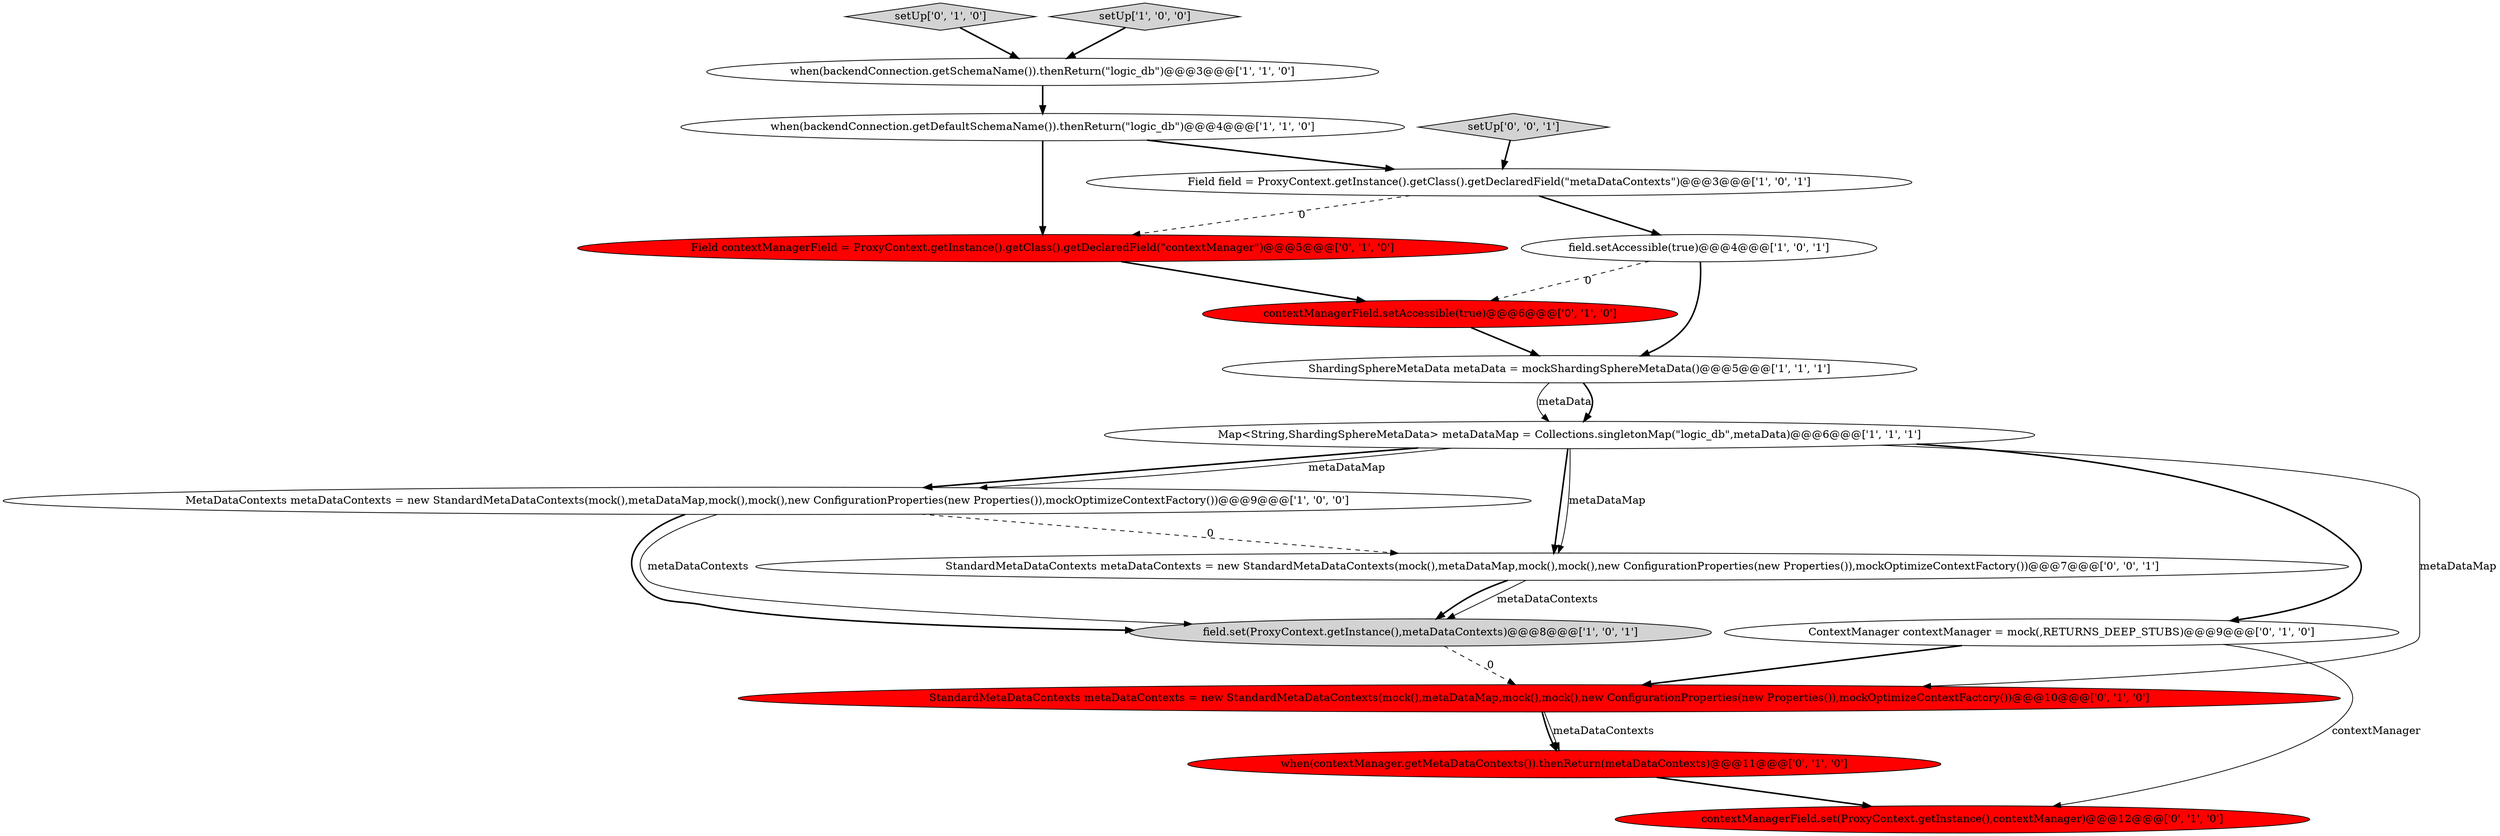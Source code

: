 digraph {
15 [style = filled, label = "contextManagerField.setAccessible(true)@@@6@@@['0', '1', '0']", fillcolor = red, shape = ellipse image = "AAA1AAABBB2BBB"];
6 [style = filled, label = "Field field = ProxyContext.getInstance().getClass().getDeclaredField(\"metaDataContexts\")@@@3@@@['1', '0', '1']", fillcolor = white, shape = ellipse image = "AAA0AAABBB1BBB"];
3 [style = filled, label = "when(backendConnection.getSchemaName()).thenReturn(\"logic_db\")@@@3@@@['1', '1', '0']", fillcolor = white, shape = ellipse image = "AAA0AAABBB1BBB"];
17 [style = filled, label = "setUp['0', '0', '1']", fillcolor = lightgray, shape = diamond image = "AAA0AAABBB3BBB"];
0 [style = filled, label = "MetaDataContexts metaDataContexts = new StandardMetaDataContexts(mock(),metaDataMap,mock(),mock(),new ConfigurationProperties(new Properties()),mockOptimizeContextFactory())@@@9@@@['1', '0', '0']", fillcolor = white, shape = ellipse image = "AAA0AAABBB1BBB"];
10 [style = filled, label = "when(contextManager.getMetaDataContexts()).thenReturn(metaDataContexts)@@@11@@@['0', '1', '0']", fillcolor = red, shape = ellipse image = "AAA1AAABBB2BBB"];
11 [style = filled, label = "StandardMetaDataContexts metaDataContexts = new StandardMetaDataContexts(mock(),metaDataMap,mock(),mock(),new ConfigurationProperties(new Properties()),mockOptimizeContextFactory())@@@10@@@['0', '1', '0']", fillcolor = red, shape = ellipse image = "AAA1AAABBB2BBB"];
14 [style = filled, label = "Field contextManagerField = ProxyContext.getInstance().getClass().getDeclaredField(\"contextManager\")@@@5@@@['0', '1', '0']", fillcolor = red, shape = ellipse image = "AAA1AAABBB2BBB"];
4 [style = filled, label = "field.setAccessible(true)@@@4@@@['1', '0', '1']", fillcolor = white, shape = ellipse image = "AAA0AAABBB1BBB"];
5 [style = filled, label = "Map<String,ShardingSphereMetaData> metaDataMap = Collections.singletonMap(\"logic_db\",metaData)@@@6@@@['1', '1', '1']", fillcolor = white, shape = ellipse image = "AAA0AAABBB1BBB"];
9 [style = filled, label = "setUp['0', '1', '0']", fillcolor = lightgray, shape = diamond image = "AAA0AAABBB2BBB"];
13 [style = filled, label = "ContextManager contextManager = mock(,RETURNS_DEEP_STUBS)@@@9@@@['0', '1', '0']", fillcolor = white, shape = ellipse image = "AAA0AAABBB2BBB"];
16 [style = filled, label = "StandardMetaDataContexts metaDataContexts = new StandardMetaDataContexts(mock(),metaDataMap,mock(),mock(),new ConfigurationProperties(new Properties()),mockOptimizeContextFactory())@@@7@@@['0', '0', '1']", fillcolor = white, shape = ellipse image = "AAA0AAABBB3BBB"];
2 [style = filled, label = "field.set(ProxyContext.getInstance(),metaDataContexts)@@@8@@@['1', '0', '1']", fillcolor = lightgray, shape = ellipse image = "AAA0AAABBB1BBB"];
12 [style = filled, label = "contextManagerField.set(ProxyContext.getInstance(),contextManager)@@@12@@@['0', '1', '0']", fillcolor = red, shape = ellipse image = "AAA1AAABBB2BBB"];
8 [style = filled, label = "ShardingSphereMetaData metaData = mockShardingSphereMetaData()@@@5@@@['1', '1', '1']", fillcolor = white, shape = ellipse image = "AAA0AAABBB1BBB"];
7 [style = filled, label = "setUp['1', '0', '0']", fillcolor = lightgray, shape = diamond image = "AAA0AAABBB1BBB"];
1 [style = filled, label = "when(backendConnection.getDefaultSchemaName()).thenReturn(\"logic_db\")@@@4@@@['1', '1', '0']", fillcolor = white, shape = ellipse image = "AAA0AAABBB1BBB"];
3->1 [style = bold, label=""];
5->16 [style = solid, label="metaDataMap"];
17->6 [style = bold, label=""];
0->2 [style = solid, label="metaDataContexts"];
0->2 [style = bold, label=""];
0->16 [style = dashed, label="0"];
8->5 [style = solid, label="metaData"];
6->14 [style = dashed, label="0"];
16->2 [style = bold, label=""];
13->11 [style = bold, label=""];
7->3 [style = bold, label=""];
5->16 [style = bold, label=""];
6->4 [style = bold, label=""];
1->6 [style = bold, label=""];
16->2 [style = solid, label="metaDataContexts"];
8->5 [style = bold, label=""];
5->0 [style = bold, label=""];
11->10 [style = bold, label=""];
10->12 [style = bold, label=""];
4->15 [style = dashed, label="0"];
5->13 [style = bold, label=""];
5->0 [style = solid, label="metaDataMap"];
9->3 [style = bold, label=""];
4->8 [style = bold, label=""];
11->10 [style = solid, label="metaDataContexts"];
2->11 [style = dashed, label="0"];
1->14 [style = bold, label=""];
14->15 [style = bold, label=""];
5->11 [style = solid, label="metaDataMap"];
13->12 [style = solid, label="contextManager"];
15->8 [style = bold, label=""];
}
